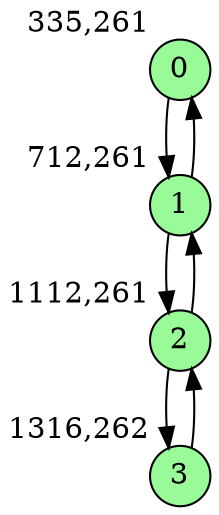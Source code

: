 digraph G {
graph [bgcolor=white]
node [shape=circle, style = filled, fillcolor=white,fixedsize=true, width=0.4, height=0.3 ]
0[xlabel="335,261", pos = "0,0.015625!", fillcolor=palegreen ];
1[xlabel="712,261", pos = "5.89063,0.015625!", fillcolor=palegreen ];
2[xlabel="1112,261", pos = "12.1406,0.015625!", fillcolor=palegreen ];
3[xlabel="1316,262", pos = "15.3281,0!", fillcolor=palegreen ];
0->1 ;
1->0 ;
1->2 ;
2->1 ;
2->3 ;
3->2 ;
}
